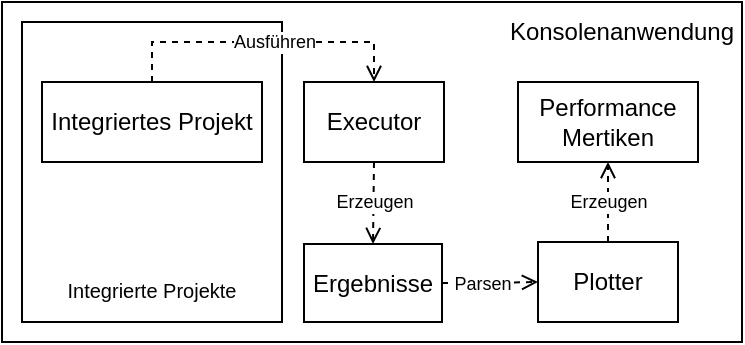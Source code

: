 <mxfile version="16.1.2" type="device"><diagram id="QnjKpPx2Ygs-rL03Jl_y" name="Seite-1"><mxGraphModel dx="760" dy="591" grid="1" gridSize="10" guides="1" tooltips="1" connect="1" arrows="1" fold="1" page="1" pageScale="1" pageWidth="827" pageHeight="1169" math="0" shadow="0"><root><mxCell id="0"/><mxCell id="1" parent="0"/><mxCell id="fIjwY6SKOknMv9MWGT7K-28" value="" style="rounded=0;whiteSpace=wrap;html=1;fillColor=none;" parent="1" vertex="1"><mxGeometry x="10" y="10" width="370" height="170" as="geometry"/></mxCell><mxCell id="fIjwY6SKOknMv9MWGT7K-30" value="" style="rounded=0;whiteSpace=wrap;html=1;fillColor=none;" parent="1" vertex="1"><mxGeometry x="20" y="20" width="130" height="150" as="geometry"/></mxCell><mxCell id="fIjwY6SKOknMv9MWGT7K-31" style="edgeStyle=orthogonalEdgeStyle;rounded=0;orthogonalLoop=1;jettySize=auto;html=1;entryX=0;entryY=0.5;entryDx=0;entryDy=0;dashed=1;fontSize=13;endArrow=open;endFill=0;" parent="1" source="fIjwY6SKOknMv9MWGT7K-33" target="fIjwY6SKOknMv9MWGT7K-41" edge="1"><mxGeometry relative="1" as="geometry"/></mxCell><mxCell id="fIjwY6SKOknMv9MWGT7K-32" value="Parsen" style="edgeLabel;html=1;align=center;verticalAlign=middle;resizable=0;points=[];fontSize=9;" parent="fIjwY6SKOknMv9MWGT7K-31" vertex="1" connectable="0"><mxGeometry x="-0.183" relative="1" as="geometry"><mxPoint as="offset"/></mxGeometry></mxCell><mxCell id="fIjwY6SKOknMv9MWGT7K-33" value="Ergebnisse" style="rounded=0;whiteSpace=wrap;html=1;fillColor=none;" parent="1" vertex="1"><mxGeometry x="161" y="131" width="69" height="39" as="geometry"/></mxCell><mxCell id="fIjwY6SKOknMv9MWGT7K-34" value="Integrierte Projekte" style="text;html=1;strokeColor=none;fillColor=none;align=center;verticalAlign=middle;whiteSpace=wrap;rounded=0;fontSize=10;" parent="1" vertex="1"><mxGeometry x="20" y="139" width="130" height="30" as="geometry"/></mxCell><mxCell id="fIjwY6SKOknMv9MWGT7K-35" value="Integriertes Projekt" style="rounded=0;whiteSpace=wrap;html=1;fillColor=none;" parent="1" vertex="1"><mxGeometry x="30" y="50" width="110" height="40" as="geometry"/></mxCell><mxCell id="fIjwY6SKOknMv9MWGT7K-36" value="Executor" style="rounded=0;whiteSpace=wrap;html=1;fillColor=none;" parent="1" vertex="1"><mxGeometry x="161" y="50" width="70" height="40" as="geometry"/></mxCell><mxCell id="fIjwY6SKOknMv9MWGT7K-37" value="" style="endArrow=open;dashed=1;html=1;rounded=0;fontSize=13;exitX=0.5;exitY=1;exitDx=0;exitDy=0;entryX=0.5;entryY=0;entryDx=0;entryDy=0;endFill=0;" parent="1" source="fIjwY6SKOknMv9MWGT7K-36" target="fIjwY6SKOknMv9MWGT7K-33" edge="1"><mxGeometry width="50" height="50" relative="1" as="geometry"><mxPoint x="260" y="130" as="sourcePoint"/><mxPoint x="310" y="80" as="targetPoint"/></mxGeometry></mxCell><mxCell id="fIjwY6SKOknMv9MWGT7K-38" value="Erzeugen" style="edgeLabel;html=1;align=center;verticalAlign=middle;resizable=0;points=[];fontSize=9;" parent="fIjwY6SKOknMv9MWGT7K-37" vertex="1" connectable="0"><mxGeometry x="0.585" relative="1" as="geometry"><mxPoint y="-13" as="offset"/></mxGeometry></mxCell><mxCell id="fIjwY6SKOknMv9MWGT7K-39" value="" style="endArrow=open;dashed=1;html=1;rounded=0;fontSize=13;exitX=0.5;exitY=0;exitDx=0;exitDy=0;entryX=0.5;entryY=0;entryDx=0;entryDy=0;endFill=0;" parent="1" source="fIjwY6SKOknMv9MWGT7K-35" target="fIjwY6SKOknMv9MWGT7K-36" edge="1"><mxGeometry width="50" height="50" relative="1" as="geometry"><mxPoint x="210" y="180" as="sourcePoint"/><mxPoint x="260" y="130" as="targetPoint"/><Array as="points"><mxPoint x="85" y="30"/><mxPoint x="196" y="30"/></Array></mxGeometry></mxCell><mxCell id="fIjwY6SKOknMv9MWGT7K-40" value="Ausführen" style="edgeLabel;html=1;align=center;verticalAlign=middle;resizable=0;points=[];fontSize=9;" parent="fIjwY6SKOknMv9MWGT7K-39" vertex="1" connectable="0"><mxGeometry x="0.076" relative="1" as="geometry"><mxPoint as="offset"/></mxGeometry></mxCell><mxCell id="fIjwY6SKOknMv9MWGT7K-41" value="Plotter" style="rounded=0;whiteSpace=wrap;html=1;fillColor=none;" parent="1" vertex="1"><mxGeometry x="278" y="130" width="70" height="40" as="geometry"/></mxCell><mxCell id="fIjwY6SKOknMv9MWGT7K-42" value="Performance&lt;br&gt;Mertiken" style="rounded=0;whiteSpace=wrap;html=1;fillColor=none;" parent="1" vertex="1"><mxGeometry x="268" y="50" width="90" height="40" as="geometry"/></mxCell><mxCell id="fIjwY6SKOknMv9MWGT7K-43" value="" style="endArrow=open;dashed=1;html=1;rounded=0;fontSize=13;exitX=0.5;exitY=0;exitDx=0;exitDy=0;entryX=0.5;entryY=1;entryDx=0;entryDy=0;endFill=0;" parent="1" source="fIjwY6SKOknMv9MWGT7K-41" target="fIjwY6SKOknMv9MWGT7K-42" edge="1"><mxGeometry width="50" height="50" relative="1" as="geometry"><mxPoint x="206" y="100" as="sourcePoint"/><mxPoint x="205.5" y="141" as="targetPoint"/></mxGeometry></mxCell><mxCell id="fIjwY6SKOknMv9MWGT7K-44" value="Erzeugen" style="edgeLabel;html=1;align=center;verticalAlign=middle;resizable=0;points=[];fontSize=9;" parent="fIjwY6SKOknMv9MWGT7K-43" vertex="1" connectable="0"><mxGeometry x="0.585" relative="1" as="geometry"><mxPoint y="11" as="offset"/></mxGeometry></mxCell><mxCell id="8sskBAoHsXjc90186_aB-1" value="Konsolenanwendung" style="text;html=1;strokeColor=none;fillColor=none;align=center;verticalAlign=middle;whiteSpace=wrap;rounded=0;" vertex="1" parent="1"><mxGeometry x="260" y="10" width="120" height="30" as="geometry"/></mxCell></root></mxGraphModel></diagram></mxfile>